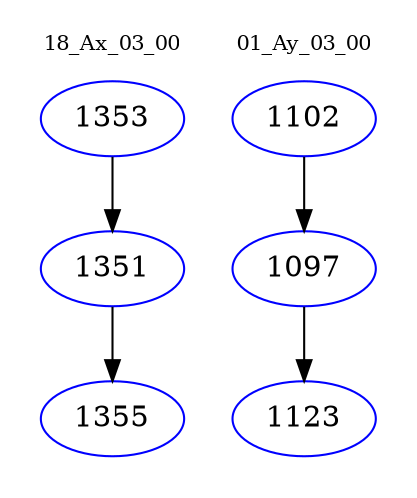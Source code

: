 digraph{
subgraph cluster_0 {
color = white
label = "18_Ax_03_00";
fontsize=10;
T0_1353 [label="1353", color="blue"]
T0_1353 -> T0_1351 [color="black"]
T0_1351 [label="1351", color="blue"]
T0_1351 -> T0_1355 [color="black"]
T0_1355 [label="1355", color="blue"]
}
subgraph cluster_1 {
color = white
label = "01_Ay_03_00";
fontsize=10;
T1_1102 [label="1102", color="blue"]
T1_1102 -> T1_1097 [color="black"]
T1_1097 [label="1097", color="blue"]
T1_1097 -> T1_1123 [color="black"]
T1_1123 [label="1123", color="blue"]
}
}
